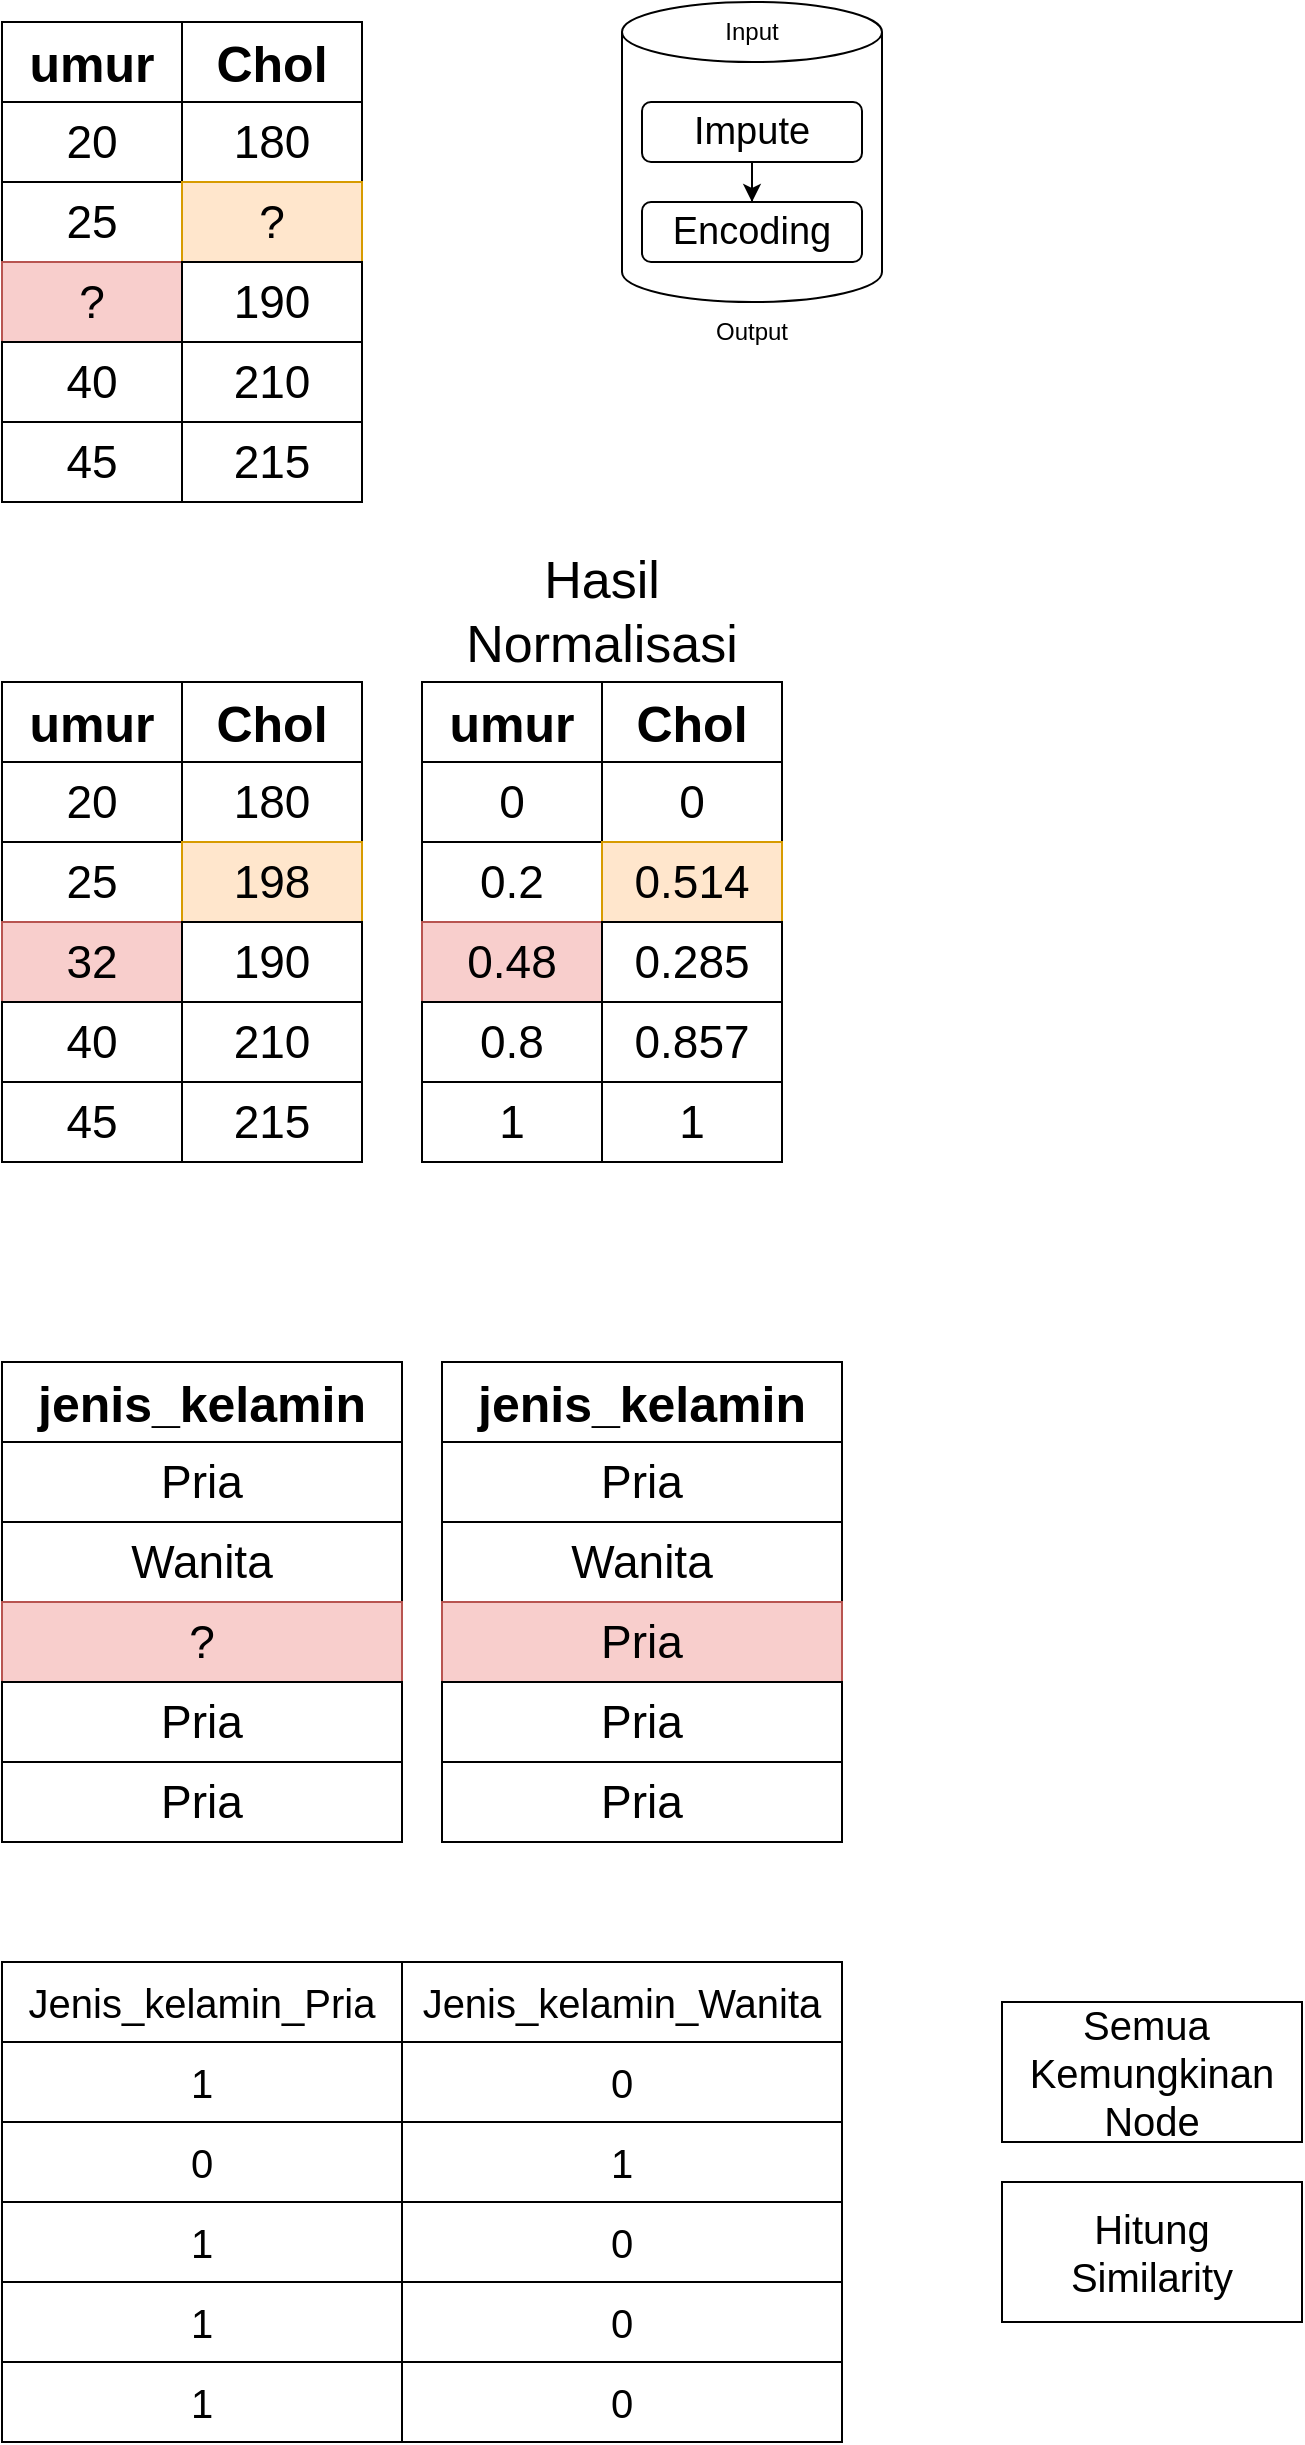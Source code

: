 <mxfile version="15.4.0" type="device"><diagram id="0Qq7_uzQVM0VNdgFw4dd" name="Page-1"><mxGraphModel dx="1365" dy="761" grid="1" gridSize="10" guides="1" tooltips="1" connect="1" arrows="1" fold="1" page="1" pageScale="1" pageWidth="850" pageHeight="1100" math="0" shadow="0"><root><mxCell id="0"/><mxCell id="1" parent="0"/><mxCell id="VdFcLYRb8rqiCdZ9zWra-14" value="" style="group" vertex="1" connectable="0" parent="1"><mxGeometry x="40" y="80" width="180" height="240" as="geometry"/></mxCell><mxCell id="VdFcLYRb8rqiCdZ9zWra-1" value="&lt;font size=&quot;1&quot;&gt;&lt;b style=&quot;font-size: 25px&quot;&gt;umur&lt;/b&gt;&lt;/font&gt;" style="rounded=0;whiteSpace=wrap;html=1;strokeWidth=1;" vertex="1" parent="VdFcLYRb8rqiCdZ9zWra-14"><mxGeometry width="90" height="40" as="geometry"/></mxCell><mxCell id="VdFcLYRb8rqiCdZ9zWra-2" value="&lt;font style=&quot;font-size: 23px&quot;&gt;20&lt;/font&gt;" style="rounded=0;whiteSpace=wrap;html=1;strokeWidth=1;" vertex="1" parent="VdFcLYRb8rqiCdZ9zWra-14"><mxGeometry y="40" width="90" height="40" as="geometry"/></mxCell><mxCell id="VdFcLYRb8rqiCdZ9zWra-3" value="&lt;font style=&quot;font-size: 23px&quot;&gt;25&lt;/font&gt;" style="rounded=0;whiteSpace=wrap;html=1;strokeWidth=1;" vertex="1" parent="VdFcLYRb8rqiCdZ9zWra-14"><mxGeometry y="80" width="90" height="40" as="geometry"/></mxCell><mxCell id="VdFcLYRb8rqiCdZ9zWra-4" value="&lt;font style=&quot;font-size: 23px&quot;&gt;?&lt;/font&gt;" style="rounded=0;whiteSpace=wrap;html=1;strokeWidth=1;fillColor=#f8cecc;strokeColor=#b85450;" vertex="1" parent="VdFcLYRb8rqiCdZ9zWra-14"><mxGeometry y="120" width="90" height="40" as="geometry"/></mxCell><mxCell id="VdFcLYRb8rqiCdZ9zWra-5" value="&lt;font style=&quot;font-size: 23px&quot;&gt;40&lt;/font&gt;" style="rounded=0;whiteSpace=wrap;html=1;strokeWidth=1;" vertex="1" parent="VdFcLYRb8rqiCdZ9zWra-14"><mxGeometry y="160" width="90" height="40" as="geometry"/></mxCell><mxCell id="VdFcLYRb8rqiCdZ9zWra-6" value="&lt;font style=&quot;font-size: 23px&quot;&gt;45&lt;/font&gt;" style="rounded=0;whiteSpace=wrap;html=1;strokeWidth=1;" vertex="1" parent="VdFcLYRb8rqiCdZ9zWra-14"><mxGeometry y="200" width="90" height="40" as="geometry"/></mxCell><mxCell id="VdFcLYRb8rqiCdZ9zWra-7" value="&lt;font size=&quot;1&quot;&gt;&lt;b style=&quot;font-size: 25px&quot;&gt;Chol&lt;/b&gt;&lt;/font&gt;" style="rounded=0;whiteSpace=wrap;html=1;strokeWidth=1;" vertex="1" parent="VdFcLYRb8rqiCdZ9zWra-14"><mxGeometry x="90" width="90" height="40" as="geometry"/></mxCell><mxCell id="VdFcLYRb8rqiCdZ9zWra-8" value="&lt;font style=&quot;font-size: 23px&quot;&gt;180&lt;/font&gt;" style="rounded=0;whiteSpace=wrap;html=1;strokeWidth=1;" vertex="1" parent="VdFcLYRb8rqiCdZ9zWra-14"><mxGeometry x="90" y="40" width="90" height="40" as="geometry"/></mxCell><mxCell id="VdFcLYRb8rqiCdZ9zWra-9" value="&lt;font style=&quot;font-size: 23px&quot;&gt;?&lt;/font&gt;" style="rounded=0;whiteSpace=wrap;html=1;strokeWidth=1;fillColor=#ffe6cc;strokeColor=#d79b00;" vertex="1" parent="VdFcLYRb8rqiCdZ9zWra-14"><mxGeometry x="90" y="80" width="90" height="40" as="geometry"/></mxCell><mxCell id="VdFcLYRb8rqiCdZ9zWra-10" value="&lt;font style=&quot;font-size: 23px&quot;&gt;190&lt;/font&gt;" style="rounded=0;whiteSpace=wrap;html=1;strokeWidth=1;" vertex="1" parent="VdFcLYRb8rqiCdZ9zWra-14"><mxGeometry x="90" y="120" width="90" height="40" as="geometry"/></mxCell><mxCell id="VdFcLYRb8rqiCdZ9zWra-11" value="&lt;font style=&quot;font-size: 23px&quot;&gt;210&lt;/font&gt;" style="rounded=0;whiteSpace=wrap;html=1;strokeWidth=1;" vertex="1" parent="VdFcLYRb8rqiCdZ9zWra-14"><mxGeometry x="90" y="160" width="90" height="40" as="geometry"/></mxCell><mxCell id="VdFcLYRb8rqiCdZ9zWra-12" value="&lt;font style=&quot;font-size: 23px&quot;&gt;215&lt;/font&gt;" style="rounded=0;whiteSpace=wrap;html=1;strokeWidth=1;" vertex="1" parent="VdFcLYRb8rqiCdZ9zWra-14"><mxGeometry x="90" y="200" width="90" height="40" as="geometry"/></mxCell><mxCell id="VdFcLYRb8rqiCdZ9zWra-29" value="" style="group" vertex="1" connectable="0" parent="1"><mxGeometry x="350" y="70" width="130" height="180" as="geometry"/></mxCell><mxCell id="VdFcLYRb8rqiCdZ9zWra-15" value="" style="shape=cylinder3;whiteSpace=wrap;html=1;boundedLbl=1;backgroundOutline=1;size=15;strokeWidth=1;" vertex="1" parent="VdFcLYRb8rqiCdZ9zWra-29"><mxGeometry width="130" height="150" as="geometry"/></mxCell><mxCell id="VdFcLYRb8rqiCdZ9zWra-19" value="Output" style="text;html=1;strokeColor=none;fillColor=none;align=center;verticalAlign=middle;whiteSpace=wrap;rounded=0;" vertex="1" parent="VdFcLYRb8rqiCdZ9zWra-29"><mxGeometry x="35" y="150" width="60" height="30" as="geometry"/></mxCell><mxCell id="VdFcLYRb8rqiCdZ9zWra-20" value="Input" style="text;html=1;strokeColor=none;fillColor=none;align=center;verticalAlign=middle;whiteSpace=wrap;rounded=0;" vertex="1" parent="VdFcLYRb8rqiCdZ9zWra-29"><mxGeometry x="35" width="60" height="30" as="geometry"/></mxCell><mxCell id="VdFcLYRb8rqiCdZ9zWra-28" value="" style="group" vertex="1" connectable="0" parent="VdFcLYRb8rqiCdZ9zWra-29"><mxGeometry x="10" y="50" width="110" height="80" as="geometry"/></mxCell><mxCell id="VdFcLYRb8rqiCdZ9zWra-17" value="&lt;font style=&quot;font-size: 19px&quot;&gt;Impute&lt;/font&gt;" style="rounded=1;whiteSpace=wrap;html=1;strokeWidth=1;" vertex="1" parent="VdFcLYRb8rqiCdZ9zWra-28"><mxGeometry width="110" height="30" as="geometry"/></mxCell><mxCell id="VdFcLYRb8rqiCdZ9zWra-18" value="&lt;font style=&quot;font-size: 19px&quot;&gt;Encoding&lt;/font&gt;" style="rounded=1;whiteSpace=wrap;html=1;strokeWidth=1;" vertex="1" parent="VdFcLYRb8rqiCdZ9zWra-28"><mxGeometry y="50" width="110" height="30" as="geometry"/></mxCell><mxCell id="VdFcLYRb8rqiCdZ9zWra-27" style="edgeStyle=orthogonalEdgeStyle;rounded=0;orthogonalLoop=1;jettySize=auto;html=1;entryX=0.5;entryY=0;entryDx=0;entryDy=0;" edge="1" parent="VdFcLYRb8rqiCdZ9zWra-28" source="VdFcLYRb8rqiCdZ9zWra-17" target="VdFcLYRb8rqiCdZ9zWra-18"><mxGeometry relative="1" as="geometry"/></mxCell><mxCell id="VdFcLYRb8rqiCdZ9zWra-57" value="" style="group" vertex="1" connectable="0" parent="1"><mxGeometry x="40" y="360" width="390" height="290" as="geometry"/></mxCell><mxCell id="VdFcLYRb8rqiCdZ9zWra-30" value="" style="group" vertex="1" connectable="0" parent="VdFcLYRb8rqiCdZ9zWra-57"><mxGeometry y="50" width="180" height="240" as="geometry"/></mxCell><mxCell id="VdFcLYRb8rqiCdZ9zWra-31" value="&lt;font size=&quot;1&quot;&gt;&lt;b style=&quot;font-size: 25px&quot;&gt;umur&lt;/b&gt;&lt;/font&gt;" style="rounded=0;whiteSpace=wrap;html=1;strokeWidth=1;" vertex="1" parent="VdFcLYRb8rqiCdZ9zWra-30"><mxGeometry width="90" height="40" as="geometry"/></mxCell><mxCell id="VdFcLYRb8rqiCdZ9zWra-32" value="&lt;font style=&quot;font-size: 23px&quot;&gt;20&lt;/font&gt;" style="rounded=0;whiteSpace=wrap;html=1;strokeWidth=1;" vertex="1" parent="VdFcLYRb8rqiCdZ9zWra-30"><mxGeometry y="40" width="90" height="40" as="geometry"/></mxCell><mxCell id="VdFcLYRb8rqiCdZ9zWra-33" value="&lt;font style=&quot;font-size: 23px&quot;&gt;25&lt;/font&gt;" style="rounded=0;whiteSpace=wrap;html=1;strokeWidth=1;" vertex="1" parent="VdFcLYRb8rqiCdZ9zWra-30"><mxGeometry y="80" width="90" height="40" as="geometry"/></mxCell><mxCell id="VdFcLYRb8rqiCdZ9zWra-34" value="&lt;font style=&quot;font-size: 23px&quot;&gt;32&lt;/font&gt;" style="rounded=0;whiteSpace=wrap;html=1;strokeWidth=1;fillColor=#f8cecc;strokeColor=#b85450;" vertex="1" parent="VdFcLYRb8rqiCdZ9zWra-30"><mxGeometry y="120" width="90" height="40" as="geometry"/></mxCell><mxCell id="VdFcLYRb8rqiCdZ9zWra-35" value="&lt;font style=&quot;font-size: 23px&quot;&gt;40&lt;/font&gt;" style="rounded=0;whiteSpace=wrap;html=1;strokeWidth=1;" vertex="1" parent="VdFcLYRb8rqiCdZ9zWra-30"><mxGeometry y="160" width="90" height="40" as="geometry"/></mxCell><mxCell id="VdFcLYRb8rqiCdZ9zWra-36" value="&lt;font style=&quot;font-size: 23px&quot;&gt;45&lt;/font&gt;" style="rounded=0;whiteSpace=wrap;html=1;strokeWidth=1;" vertex="1" parent="VdFcLYRb8rqiCdZ9zWra-30"><mxGeometry y="200" width="90" height="40" as="geometry"/></mxCell><mxCell id="VdFcLYRb8rqiCdZ9zWra-37" value="&lt;font size=&quot;1&quot;&gt;&lt;b style=&quot;font-size: 25px&quot;&gt;Chol&lt;/b&gt;&lt;/font&gt;" style="rounded=0;whiteSpace=wrap;html=1;strokeWidth=1;" vertex="1" parent="VdFcLYRb8rqiCdZ9zWra-30"><mxGeometry x="90" width="90" height="40" as="geometry"/></mxCell><mxCell id="VdFcLYRb8rqiCdZ9zWra-38" value="&lt;font style=&quot;font-size: 23px&quot;&gt;180&lt;/font&gt;" style="rounded=0;whiteSpace=wrap;html=1;strokeWidth=1;" vertex="1" parent="VdFcLYRb8rqiCdZ9zWra-30"><mxGeometry x="90" y="40" width="90" height="40" as="geometry"/></mxCell><mxCell id="VdFcLYRb8rqiCdZ9zWra-39" value="&lt;font style=&quot;font-size: 23px&quot;&gt;198&lt;/font&gt;" style="rounded=0;whiteSpace=wrap;html=1;strokeWidth=1;fillColor=#ffe6cc;strokeColor=#d79b00;" vertex="1" parent="VdFcLYRb8rqiCdZ9zWra-30"><mxGeometry x="90" y="80" width="90" height="40" as="geometry"/></mxCell><mxCell id="VdFcLYRb8rqiCdZ9zWra-40" value="&lt;font style=&quot;font-size: 23px&quot;&gt;190&lt;/font&gt;" style="rounded=0;whiteSpace=wrap;html=1;strokeWidth=1;" vertex="1" parent="VdFcLYRb8rqiCdZ9zWra-30"><mxGeometry x="90" y="120" width="90" height="40" as="geometry"/></mxCell><mxCell id="VdFcLYRb8rqiCdZ9zWra-41" value="&lt;font style=&quot;font-size: 23px&quot;&gt;210&lt;/font&gt;" style="rounded=0;whiteSpace=wrap;html=1;strokeWidth=1;" vertex="1" parent="VdFcLYRb8rqiCdZ9zWra-30"><mxGeometry x="90" y="160" width="90" height="40" as="geometry"/></mxCell><mxCell id="VdFcLYRb8rqiCdZ9zWra-42" value="&lt;font style=&quot;font-size: 23px&quot;&gt;215&lt;/font&gt;" style="rounded=0;whiteSpace=wrap;html=1;strokeWidth=1;" vertex="1" parent="VdFcLYRb8rqiCdZ9zWra-30"><mxGeometry x="90" y="200" width="90" height="40" as="geometry"/></mxCell><mxCell id="VdFcLYRb8rqiCdZ9zWra-43" value="" style="group" vertex="1" connectable="0" parent="VdFcLYRb8rqiCdZ9zWra-57"><mxGeometry x="210" y="50" width="180" height="240" as="geometry"/></mxCell><mxCell id="VdFcLYRb8rqiCdZ9zWra-44" value="&lt;font size=&quot;1&quot;&gt;&lt;b style=&quot;font-size: 25px&quot;&gt;umur&lt;/b&gt;&lt;/font&gt;" style="rounded=0;whiteSpace=wrap;html=1;strokeWidth=1;" vertex="1" parent="VdFcLYRb8rqiCdZ9zWra-43"><mxGeometry width="90" height="40" as="geometry"/></mxCell><mxCell id="VdFcLYRb8rqiCdZ9zWra-45" value="&lt;font style=&quot;font-size: 23px&quot;&gt;0&lt;/font&gt;" style="rounded=0;whiteSpace=wrap;html=1;strokeWidth=1;" vertex="1" parent="VdFcLYRb8rqiCdZ9zWra-43"><mxGeometry y="40" width="90" height="40" as="geometry"/></mxCell><mxCell id="VdFcLYRb8rqiCdZ9zWra-46" value="&lt;font style=&quot;font-size: 23px&quot;&gt;0.2&lt;/font&gt;" style="rounded=0;whiteSpace=wrap;html=1;strokeWidth=1;" vertex="1" parent="VdFcLYRb8rqiCdZ9zWra-43"><mxGeometry y="80" width="90" height="40" as="geometry"/></mxCell><mxCell id="VdFcLYRb8rqiCdZ9zWra-47" value="&lt;font style=&quot;font-size: 23px&quot;&gt;0.48&lt;/font&gt;" style="rounded=0;whiteSpace=wrap;html=1;strokeWidth=1;fillColor=#f8cecc;strokeColor=#b85450;" vertex="1" parent="VdFcLYRb8rqiCdZ9zWra-43"><mxGeometry y="120" width="90" height="40" as="geometry"/></mxCell><mxCell id="VdFcLYRb8rqiCdZ9zWra-48" value="&lt;font style=&quot;font-size: 23px&quot;&gt;0.8&lt;/font&gt;" style="rounded=0;whiteSpace=wrap;html=1;strokeWidth=1;" vertex="1" parent="VdFcLYRb8rqiCdZ9zWra-43"><mxGeometry y="160" width="90" height="40" as="geometry"/></mxCell><mxCell id="VdFcLYRb8rqiCdZ9zWra-49" value="&lt;font style=&quot;font-size: 23px&quot;&gt;1&lt;/font&gt;" style="rounded=0;whiteSpace=wrap;html=1;strokeWidth=1;" vertex="1" parent="VdFcLYRb8rqiCdZ9zWra-43"><mxGeometry y="200" width="90" height="40" as="geometry"/></mxCell><mxCell id="VdFcLYRb8rqiCdZ9zWra-50" value="&lt;font size=&quot;1&quot;&gt;&lt;b style=&quot;font-size: 25px&quot;&gt;Chol&lt;/b&gt;&lt;/font&gt;" style="rounded=0;whiteSpace=wrap;html=1;strokeWidth=1;" vertex="1" parent="VdFcLYRb8rqiCdZ9zWra-43"><mxGeometry x="90" width="90" height="40" as="geometry"/></mxCell><mxCell id="VdFcLYRb8rqiCdZ9zWra-51" value="&lt;font style=&quot;font-size: 23px&quot;&gt;0&lt;/font&gt;" style="rounded=0;whiteSpace=wrap;html=1;strokeWidth=1;" vertex="1" parent="VdFcLYRb8rqiCdZ9zWra-43"><mxGeometry x="90" y="40" width="90" height="40" as="geometry"/></mxCell><mxCell id="VdFcLYRb8rqiCdZ9zWra-52" value="&lt;font style=&quot;font-size: 23px&quot;&gt;0.514&lt;/font&gt;" style="rounded=0;whiteSpace=wrap;html=1;strokeWidth=1;fillColor=#ffe6cc;strokeColor=#d79b00;" vertex="1" parent="VdFcLYRb8rqiCdZ9zWra-43"><mxGeometry x="90" y="80" width="90" height="40" as="geometry"/></mxCell><mxCell id="VdFcLYRb8rqiCdZ9zWra-53" value="&lt;font style=&quot;font-size: 23px&quot;&gt;0.285&lt;/font&gt;" style="rounded=0;whiteSpace=wrap;html=1;strokeWidth=1;" vertex="1" parent="VdFcLYRb8rqiCdZ9zWra-43"><mxGeometry x="90" y="120" width="90" height="40" as="geometry"/></mxCell><mxCell id="VdFcLYRb8rqiCdZ9zWra-54" value="&lt;font style=&quot;font-size: 23px&quot;&gt;0.857&lt;/font&gt;" style="rounded=0;whiteSpace=wrap;html=1;strokeWidth=1;" vertex="1" parent="VdFcLYRb8rqiCdZ9zWra-43"><mxGeometry x="90" y="160" width="90" height="40" as="geometry"/></mxCell><mxCell id="VdFcLYRb8rqiCdZ9zWra-55" value="&lt;font style=&quot;font-size: 23px&quot;&gt;1&lt;/font&gt;" style="rounded=0;whiteSpace=wrap;html=1;strokeWidth=1;" vertex="1" parent="VdFcLYRb8rqiCdZ9zWra-43"><mxGeometry x="90" y="200" width="90" height="40" as="geometry"/></mxCell><mxCell id="VdFcLYRb8rqiCdZ9zWra-56" value="&lt;font style=&quot;font-size: 26px&quot;&gt;Hasil Normalisasi&lt;/font&gt;" style="text;html=1;strokeColor=none;fillColor=none;align=center;verticalAlign=middle;whiteSpace=wrap;rounded=0;" vertex="1" parent="VdFcLYRb8rqiCdZ9zWra-57"><mxGeometry x="270" width="60" height="30" as="geometry"/></mxCell><mxCell id="VdFcLYRb8rqiCdZ9zWra-102" value="" style="group" vertex="1" connectable="0" parent="1"><mxGeometry x="40" y="750" width="420" height="240" as="geometry"/></mxCell><mxCell id="VdFcLYRb8rqiCdZ9zWra-86" value="" style="group" vertex="1" connectable="0" parent="VdFcLYRb8rqiCdZ9zWra-102"><mxGeometry width="200" height="240" as="geometry"/></mxCell><mxCell id="VdFcLYRb8rqiCdZ9zWra-60" value="&lt;font size=&quot;1&quot;&gt;&lt;b style=&quot;font-size: 25px&quot;&gt;jenis_kelamin&lt;/b&gt;&lt;/font&gt;" style="rounded=0;whiteSpace=wrap;html=1;strokeWidth=1;" vertex="1" parent="VdFcLYRb8rqiCdZ9zWra-86"><mxGeometry width="200" height="40" as="geometry"/></mxCell><mxCell id="VdFcLYRb8rqiCdZ9zWra-61" value="&lt;font style=&quot;font-size: 23px&quot;&gt;Pria&lt;/font&gt;" style="rounded=0;whiteSpace=wrap;html=1;strokeWidth=1;" vertex="1" parent="VdFcLYRb8rqiCdZ9zWra-86"><mxGeometry y="40" width="200" height="40" as="geometry"/></mxCell><mxCell id="VdFcLYRb8rqiCdZ9zWra-62" value="&lt;font style=&quot;font-size: 23px&quot;&gt;Wanita&lt;/font&gt;" style="rounded=0;whiteSpace=wrap;html=1;strokeWidth=1;" vertex="1" parent="VdFcLYRb8rqiCdZ9zWra-86"><mxGeometry y="80" width="200" height="40" as="geometry"/></mxCell><mxCell id="VdFcLYRb8rqiCdZ9zWra-63" value="&lt;font style=&quot;font-size: 23px&quot;&gt;?&lt;/font&gt;" style="rounded=0;whiteSpace=wrap;html=1;strokeWidth=1;fillColor=#f8cecc;strokeColor=#b85450;" vertex="1" parent="VdFcLYRb8rqiCdZ9zWra-86"><mxGeometry y="120" width="200" height="40" as="geometry"/></mxCell><mxCell id="VdFcLYRb8rqiCdZ9zWra-64" value="&lt;font style=&quot;font-size: 23px&quot;&gt;Pria&lt;/font&gt;" style="rounded=0;whiteSpace=wrap;html=1;strokeWidth=1;" vertex="1" parent="VdFcLYRb8rqiCdZ9zWra-86"><mxGeometry y="160" width="200" height="40" as="geometry"/></mxCell><mxCell id="VdFcLYRb8rqiCdZ9zWra-65" value="&lt;span style=&quot;font-size: 23px&quot;&gt;Pria&lt;/span&gt;" style="rounded=0;whiteSpace=wrap;html=1;strokeWidth=1;" vertex="1" parent="VdFcLYRb8rqiCdZ9zWra-86"><mxGeometry y="200" width="200" height="40" as="geometry"/></mxCell><mxCell id="VdFcLYRb8rqiCdZ9zWra-95" value="" style="group" vertex="1" connectable="0" parent="VdFcLYRb8rqiCdZ9zWra-102"><mxGeometry x="220" width="200" height="240" as="geometry"/></mxCell><mxCell id="VdFcLYRb8rqiCdZ9zWra-96" value="&lt;font size=&quot;1&quot;&gt;&lt;b style=&quot;font-size: 25px&quot;&gt;jenis_kelamin&lt;/b&gt;&lt;/font&gt;" style="rounded=0;whiteSpace=wrap;html=1;strokeWidth=1;" vertex="1" parent="VdFcLYRb8rqiCdZ9zWra-95"><mxGeometry width="200" height="40" as="geometry"/></mxCell><mxCell id="VdFcLYRb8rqiCdZ9zWra-97" value="&lt;font style=&quot;font-size: 23px&quot;&gt;Pria&lt;/font&gt;" style="rounded=0;whiteSpace=wrap;html=1;strokeWidth=1;" vertex="1" parent="VdFcLYRb8rqiCdZ9zWra-95"><mxGeometry y="40" width="200" height="40" as="geometry"/></mxCell><mxCell id="VdFcLYRb8rqiCdZ9zWra-98" value="&lt;font style=&quot;font-size: 23px&quot;&gt;Wanita&lt;/font&gt;" style="rounded=0;whiteSpace=wrap;html=1;strokeWidth=1;" vertex="1" parent="VdFcLYRb8rqiCdZ9zWra-95"><mxGeometry y="80" width="200" height="40" as="geometry"/></mxCell><mxCell id="VdFcLYRb8rqiCdZ9zWra-99" value="&lt;font style=&quot;font-size: 23px&quot;&gt;Pria&lt;/font&gt;" style="rounded=0;whiteSpace=wrap;html=1;strokeWidth=1;fillColor=#f8cecc;strokeColor=#b85450;" vertex="1" parent="VdFcLYRb8rqiCdZ9zWra-95"><mxGeometry y="120" width="200" height="40" as="geometry"/></mxCell><mxCell id="VdFcLYRb8rqiCdZ9zWra-100" value="&lt;font style=&quot;font-size: 23px&quot;&gt;Pria&lt;/font&gt;" style="rounded=0;whiteSpace=wrap;html=1;strokeWidth=1;" vertex="1" parent="VdFcLYRb8rqiCdZ9zWra-95"><mxGeometry y="160" width="200" height="40" as="geometry"/></mxCell><mxCell id="VdFcLYRb8rqiCdZ9zWra-101" value="&lt;span style=&quot;font-size: 23px&quot;&gt;Pria&lt;/span&gt;" style="rounded=0;whiteSpace=wrap;html=1;strokeWidth=1;" vertex="1" parent="VdFcLYRb8rqiCdZ9zWra-95"><mxGeometry y="200" width="200" height="40" as="geometry"/></mxCell><mxCell id="VdFcLYRb8rqiCdZ9zWra-115" value="" style="group" vertex="1" connectable="0" parent="1"><mxGeometry x="40" y="1050" width="420" height="240" as="geometry"/></mxCell><mxCell id="VdFcLYRb8rqiCdZ9zWra-103" value="&lt;font style=&quot;font-size: 20px&quot;&gt;Jenis_kelamin_Pria&lt;/font&gt;" style="rounded=0;whiteSpace=wrap;html=1;strokeWidth=1;" vertex="1" parent="VdFcLYRb8rqiCdZ9zWra-115"><mxGeometry width="200" height="40" as="geometry"/></mxCell><mxCell id="VdFcLYRb8rqiCdZ9zWra-104" value="&lt;font style=&quot;font-size: 20px&quot;&gt;Jenis_kelamin_Wanita&lt;/font&gt;" style="rounded=0;whiteSpace=wrap;html=1;strokeWidth=1;" vertex="1" parent="VdFcLYRb8rqiCdZ9zWra-115"><mxGeometry x="200" width="220" height="40" as="geometry"/></mxCell><mxCell id="VdFcLYRb8rqiCdZ9zWra-105" value="&lt;font style=&quot;font-size: 20px&quot;&gt;1&lt;/font&gt;" style="rounded=0;whiteSpace=wrap;html=1;strokeWidth=1;" vertex="1" parent="VdFcLYRb8rqiCdZ9zWra-115"><mxGeometry y="40" width="200" height="40" as="geometry"/></mxCell><mxCell id="VdFcLYRb8rqiCdZ9zWra-106" value="&lt;font style=&quot;font-size: 20px&quot;&gt;0&lt;/font&gt;" style="rounded=0;whiteSpace=wrap;html=1;strokeWidth=1;" vertex="1" parent="VdFcLYRb8rqiCdZ9zWra-115"><mxGeometry y="80" width="200" height="40" as="geometry"/></mxCell><mxCell id="VdFcLYRb8rqiCdZ9zWra-107" value="&lt;font style=&quot;font-size: 20px&quot;&gt;0&lt;/font&gt;" style="rounded=0;whiteSpace=wrap;html=1;strokeWidth=1;" vertex="1" parent="VdFcLYRb8rqiCdZ9zWra-115"><mxGeometry x="200" y="40" width="220" height="40" as="geometry"/></mxCell><mxCell id="VdFcLYRb8rqiCdZ9zWra-108" value="&lt;font style=&quot;font-size: 20px&quot;&gt;1&lt;/font&gt;" style="rounded=0;whiteSpace=wrap;html=1;strokeWidth=1;" vertex="1" parent="VdFcLYRb8rqiCdZ9zWra-115"><mxGeometry x="200" y="80" width="220" height="40" as="geometry"/></mxCell><mxCell id="VdFcLYRb8rqiCdZ9zWra-109" value="&lt;font style=&quot;font-size: 20px&quot;&gt;1&lt;/font&gt;" style="rounded=0;whiteSpace=wrap;html=1;strokeWidth=1;" vertex="1" parent="VdFcLYRb8rqiCdZ9zWra-115"><mxGeometry y="120" width="200" height="40" as="geometry"/></mxCell><mxCell id="VdFcLYRb8rqiCdZ9zWra-110" value="&lt;font style=&quot;font-size: 20px&quot;&gt;1&lt;/font&gt;" style="rounded=0;whiteSpace=wrap;html=1;strokeWidth=1;" vertex="1" parent="VdFcLYRb8rqiCdZ9zWra-115"><mxGeometry y="160" width="200" height="40" as="geometry"/></mxCell><mxCell id="VdFcLYRb8rqiCdZ9zWra-111" value="&lt;font style=&quot;font-size: 20px&quot;&gt;1&lt;/font&gt;" style="rounded=0;whiteSpace=wrap;html=1;strokeWidth=1;" vertex="1" parent="VdFcLYRb8rqiCdZ9zWra-115"><mxGeometry y="200" width="200" height="40" as="geometry"/></mxCell><mxCell id="VdFcLYRb8rqiCdZ9zWra-112" value="&lt;font style=&quot;font-size: 20px&quot;&gt;0&lt;/font&gt;" style="rounded=0;whiteSpace=wrap;html=1;strokeWidth=1;" vertex="1" parent="VdFcLYRb8rqiCdZ9zWra-115"><mxGeometry x="200" y="120" width="220" height="40" as="geometry"/></mxCell><mxCell id="VdFcLYRb8rqiCdZ9zWra-113" value="&lt;font style=&quot;font-size: 20px&quot;&gt;0&lt;/font&gt;" style="rounded=0;whiteSpace=wrap;html=1;strokeWidth=1;" vertex="1" parent="VdFcLYRb8rqiCdZ9zWra-115"><mxGeometry x="200" y="160" width="220" height="40" as="geometry"/></mxCell><mxCell id="VdFcLYRb8rqiCdZ9zWra-114" value="&lt;font style=&quot;font-size: 20px&quot;&gt;0&lt;/font&gt;" style="rounded=0;whiteSpace=wrap;html=1;strokeWidth=1;" vertex="1" parent="VdFcLYRb8rqiCdZ9zWra-115"><mxGeometry x="200" y="200" width="220" height="40" as="geometry"/></mxCell><mxCell id="VdFcLYRb8rqiCdZ9zWra-116" value="&lt;font style=&quot;font-size: 20px&quot;&gt;Semua&amp;nbsp;&lt;br&gt;Kemungkinan&lt;br&gt;Node&lt;/font&gt;" style="rounded=0;whiteSpace=wrap;html=1;strokeWidth=1;" vertex="1" parent="1"><mxGeometry x="540" y="1070" width="150" height="70" as="geometry"/></mxCell><mxCell id="VdFcLYRb8rqiCdZ9zWra-117" value="&lt;font style=&quot;font-size: 20px&quot;&gt;Hitung&lt;br&gt;Similarity&lt;/font&gt;" style="rounded=0;whiteSpace=wrap;html=1;strokeWidth=1;" vertex="1" parent="1"><mxGeometry x="540" y="1160" width="150" height="70" as="geometry"/></mxCell></root></mxGraphModel></diagram></mxfile>